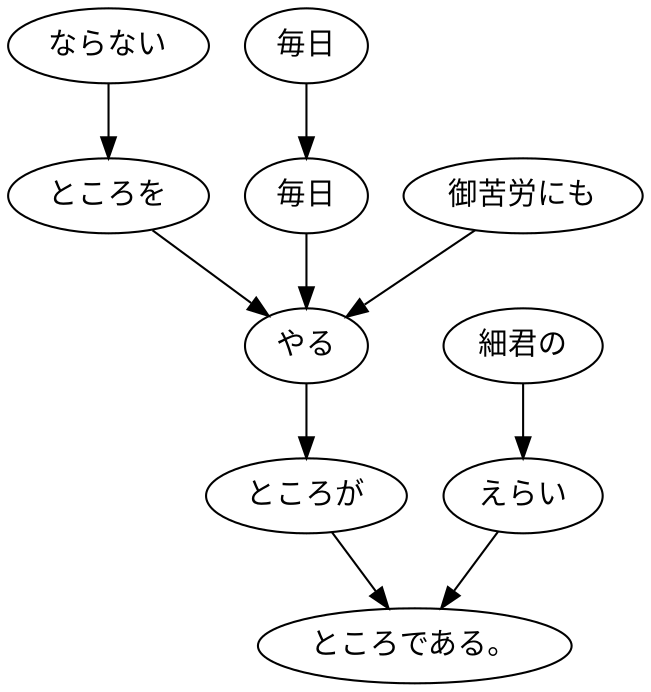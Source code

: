 digraph graph6413 {
	node0 [label="ならない"];
	node1 [label="ところを"];
	node2 [label="毎日"];
	node3 [label="毎日"];
	node4 [label="御苦労にも"];
	node5 [label="やる"];
	node6 [label="ところが"];
	node7 [label="細君の"];
	node8 [label="えらい"];
	node9 [label="ところである。"];
	node0 -> node1;
	node1 -> node5;
	node2 -> node3;
	node3 -> node5;
	node4 -> node5;
	node5 -> node6;
	node6 -> node9;
	node7 -> node8;
	node8 -> node9;
}
